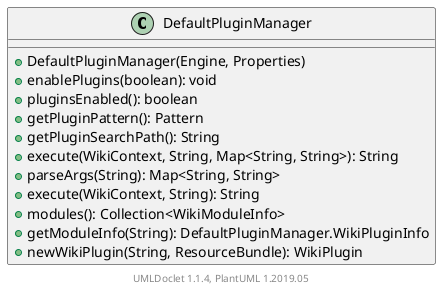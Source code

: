 @startuml

    class DefaultPluginManager [[DefaultPluginManager.html]] {
        +DefaultPluginManager(Engine, Properties)
        +enablePlugins(boolean): void
        +pluginsEnabled(): boolean
        +getPluginPattern(): Pattern
        +getPluginSearchPath(): String
        +execute(WikiContext, String, Map<String, String>): String
        +parseArgs(String): Map<String, String>
        +execute(WikiContext, String): String
        +modules(): Collection<WikiModuleInfo>
        +getModuleInfo(String): DefaultPluginManager.WikiPluginInfo
        +newWikiPlugin(String, ResourceBundle): WikiPlugin
    }


    center footer UMLDoclet 1.1.4, PlantUML 1.2019.05
@enduml
